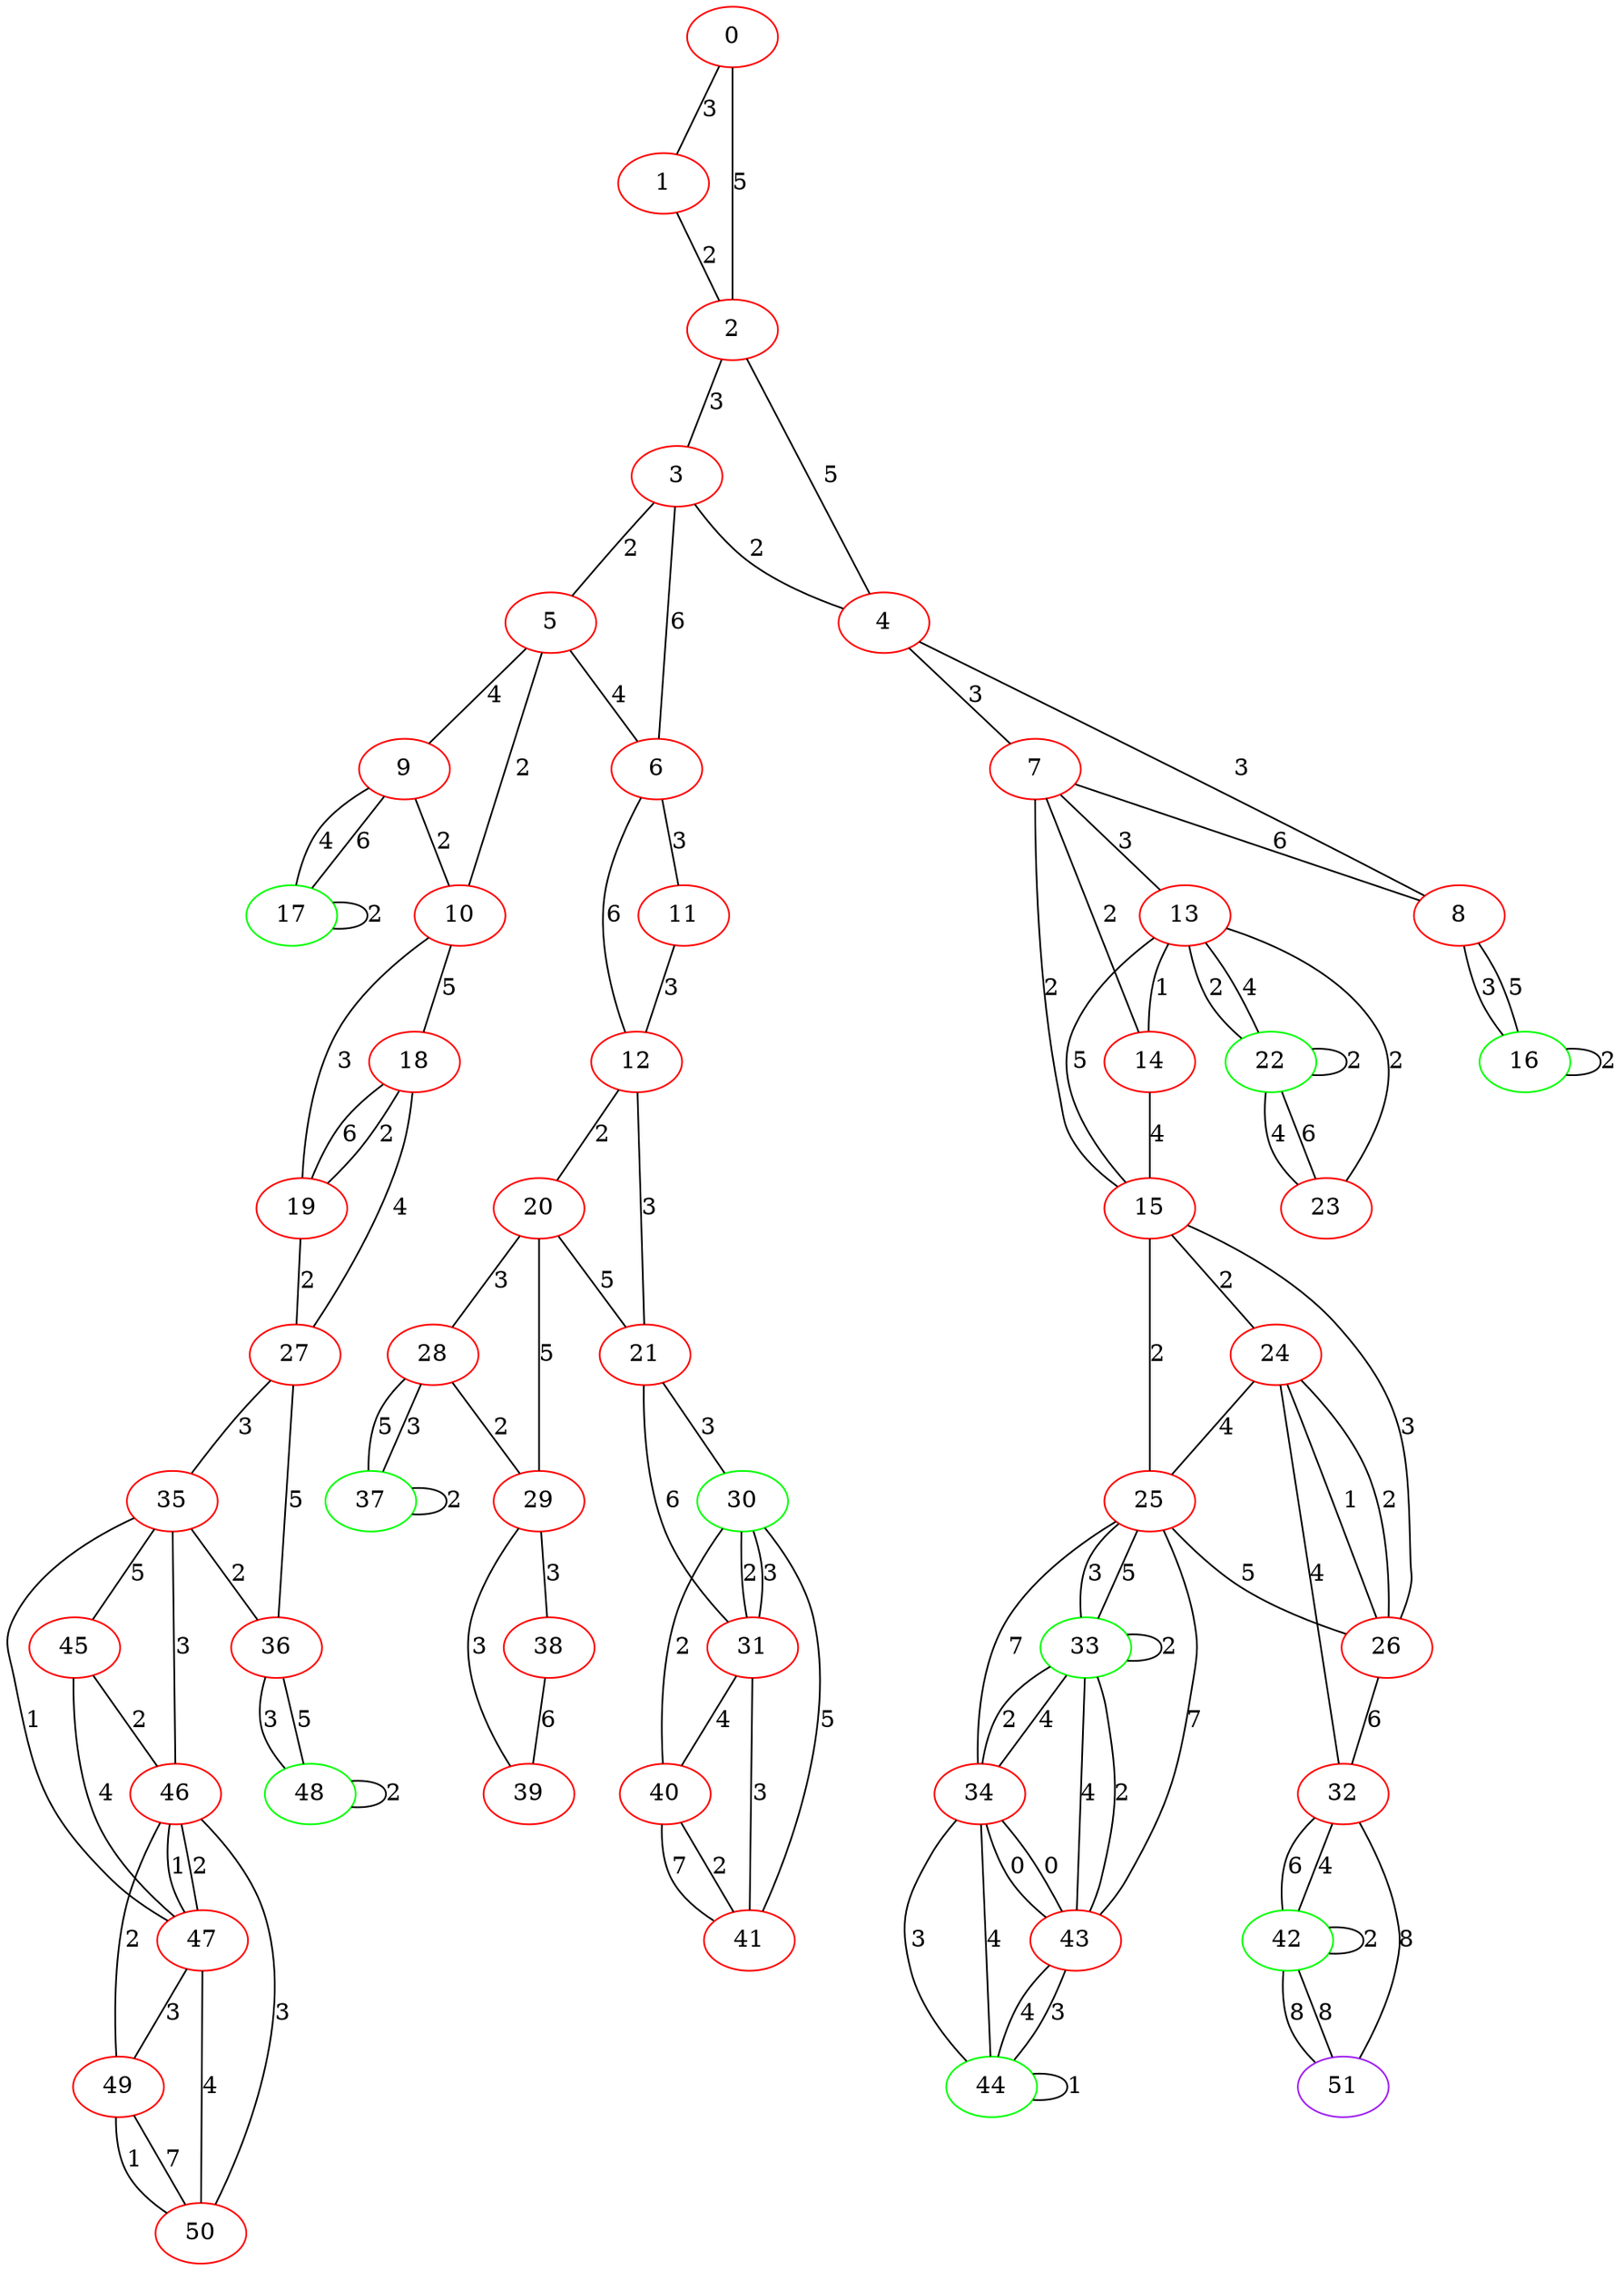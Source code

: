 graph "" {
0 [color=red, weight=1];
1 [color=red, weight=1];
2 [color=red, weight=1];
3 [color=red, weight=1];
4 [color=red, weight=1];
5 [color=red, weight=1];
6 [color=red, weight=1];
7 [color=red, weight=1];
8 [color=red, weight=1];
9 [color=red, weight=1];
10 [color=red, weight=1];
11 [color=red, weight=1];
12 [color=red, weight=1];
13 [color=red, weight=1];
14 [color=red, weight=1];
15 [color=red, weight=1];
16 [color=green, weight=2];
17 [color=green, weight=2];
18 [color=red, weight=1];
19 [color=red, weight=1];
20 [color=red, weight=1];
21 [color=red, weight=1];
22 [color=green, weight=2];
23 [color=red, weight=1];
24 [color=red, weight=1];
25 [color=red, weight=1];
26 [color=red, weight=1];
27 [color=red, weight=1];
28 [color=red, weight=1];
29 [color=red, weight=1];
30 [color=green, weight=2];
31 [color=red, weight=1];
32 [color=red, weight=1];
33 [color=green, weight=2];
34 [color=red, weight=1];
35 [color=red, weight=1];
36 [color=red, weight=1];
37 [color=green, weight=2];
38 [color=red, weight=1];
39 [color=red, weight=1];
40 [color=red, weight=1];
41 [color=red, weight=1];
42 [color=green, weight=2];
43 [color=red, weight=1];
44 [color=green, weight=2];
45 [color=red, weight=1];
46 [color=red, weight=1];
47 [color=red, weight=1];
48 [color=green, weight=2];
49 [color=red, weight=1];
50 [color=red, weight=1];
51 [color=purple, weight=4];
0 -- 1  [key=0, label=3];
0 -- 2  [key=0, label=5];
1 -- 2  [key=0, label=2];
2 -- 3  [key=0, label=3];
2 -- 4  [key=0, label=5];
3 -- 4  [key=0, label=2];
3 -- 5  [key=0, label=2];
3 -- 6  [key=0, label=6];
4 -- 8  [key=0, label=3];
4 -- 7  [key=0, label=3];
5 -- 9  [key=0, label=4];
5 -- 10  [key=0, label=2];
5 -- 6  [key=0, label=4];
6 -- 11  [key=0, label=3];
6 -- 12  [key=0, label=6];
7 -- 8  [key=0, label=6];
7 -- 13  [key=0, label=3];
7 -- 14  [key=0, label=2];
7 -- 15  [key=0, label=2];
8 -- 16  [key=0, label=3];
8 -- 16  [key=1, label=5];
9 -- 17  [key=0, label=6];
9 -- 17  [key=1, label=4];
9 -- 10  [key=0, label=2];
10 -- 18  [key=0, label=5];
10 -- 19  [key=0, label=3];
11 -- 12  [key=0, label=3];
12 -- 20  [key=0, label=2];
12 -- 21  [key=0, label=3];
13 -- 15  [key=0, label=5];
13 -- 14  [key=0, label=1];
13 -- 22  [key=0, label=4];
13 -- 22  [key=1, label=2];
13 -- 23  [key=0, label=2];
14 -- 15  [key=0, label=4];
15 -- 24  [key=0, label=2];
15 -- 25  [key=0, label=2];
15 -- 26  [key=0, label=3];
16 -- 16  [key=0, label=2];
17 -- 17  [key=0, label=2];
18 -- 27  [key=0, label=4];
18 -- 19  [key=0, label=2];
18 -- 19  [key=1, label=6];
19 -- 27  [key=0, label=2];
20 -- 28  [key=0, label=3];
20 -- 29  [key=0, label=5];
20 -- 21  [key=0, label=5];
21 -- 30  [key=0, label=3];
21 -- 31  [key=0, label=6];
22 -- 22  [key=0, label=2];
22 -- 23  [key=0, label=6];
22 -- 23  [key=1, label=4];
24 -- 32  [key=0, label=4];
24 -- 25  [key=0, label=4];
24 -- 26  [key=0, label=1];
24 -- 26  [key=1, label=2];
25 -- 33  [key=0, label=3];
25 -- 33  [key=1, label=5];
25 -- 34  [key=0, label=7];
25 -- 43  [key=0, label=7];
25 -- 26  [key=0, label=5];
26 -- 32  [key=0, label=6];
27 -- 35  [key=0, label=3];
27 -- 36  [key=0, label=5];
28 -- 29  [key=0, label=2];
28 -- 37  [key=0, label=5];
28 -- 37  [key=1, label=3];
29 -- 38  [key=0, label=3];
29 -- 39  [key=0, label=3];
30 -- 40  [key=0, label=2];
30 -- 41  [key=0, label=5];
30 -- 31  [key=0, label=3];
30 -- 31  [key=1, label=2];
31 -- 40  [key=0, label=4];
31 -- 41  [key=0, label=3];
32 -- 42  [key=0, label=4];
32 -- 42  [key=1, label=6];
32 -- 51  [key=0, label=8];
33 -- 34  [key=0, label=4];
33 -- 34  [key=1, label=2];
33 -- 43  [key=0, label=4];
33 -- 43  [key=1, label=2];
33 -- 33  [key=0, label=2];
34 -- 43  [key=0, label=0];
34 -- 43  [key=1, label=0];
34 -- 44  [key=0, label=3];
34 -- 44  [key=1, label=4];
35 -- 36  [key=0, label=2];
35 -- 45  [key=0, label=5];
35 -- 46  [key=0, label=3];
35 -- 47  [key=0, label=1];
36 -- 48  [key=0, label=3];
36 -- 48  [key=1, label=5];
37 -- 37  [key=0, label=2];
38 -- 39  [key=0, label=6];
40 -- 41  [key=0, label=7];
40 -- 41  [key=1, label=2];
42 -- 42  [key=0, label=2];
42 -- 51  [key=0, label=8];
42 -- 51  [key=1, label=8];
43 -- 44  [key=0, label=3];
43 -- 44  [key=1, label=4];
44 -- 44  [key=0, label=1];
45 -- 46  [key=0, label=2];
45 -- 47  [key=0, label=4];
46 -- 49  [key=0, label=2];
46 -- 50  [key=0, label=3];
46 -- 47  [key=0, label=1];
46 -- 47  [key=1, label=2];
47 -- 49  [key=0, label=3];
47 -- 50  [key=0, label=4];
48 -- 48  [key=0, label=2];
49 -- 50  [key=0, label=1];
49 -- 50  [key=1, label=7];
}
